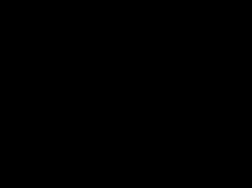#################################################
#	Comments by Bulcsu Sandor: "# BS: "
#	Points: 5/6
#################################################

# BS: commenting is missing, nice otherwise

set terminal postscript eps size 3.5,2.62 enhanced color \
    font 'Helvetica,20' linewidth 2
set output 'LarsRobertHendrik_problem2a.eps'

set style line 1 linecolor rgb '#0060ad' linetype 1 linewidth 2
set style line 2 linecolor rgb '#dd181f' linetype 2 linewidth 4

set xrange [0:10]
set yrange [0:10]
set xlabel "x"
set ylabel "f(x)"

f(x) = exp(1/x)
g(x) = exp(x)

plot f(x) title 'exp(1/x)' with lines linestyle 1, \
     g(x) title 'exp(x)' with lines linestyle 2
